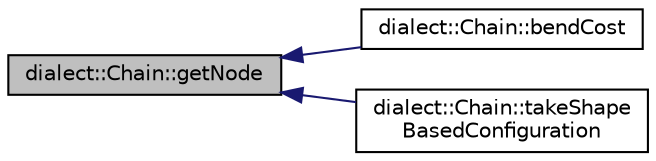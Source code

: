 digraph "dialect::Chain::getNode"
{
  edge [fontname="Helvetica",fontsize="10",labelfontname="Helvetica",labelfontsize="10"];
  node [fontname="Helvetica",fontsize="10",shape=record];
  rankdir="LR";
  Node19 [label="dialect::Chain::getNode",height=0.2,width=0.4,color="black", fillcolor="grey75", style="filled", fontcolor="black"];
  Node19 -> Node20 [dir="back",color="midnightblue",fontsize="10",style="solid",fontname="Helvetica"];
  Node20 [label="dialect::Chain::bendCost",height=0.2,width=0.4,color="black", fillcolor="white", style="filled",URL="$classdialect_1_1Chain.html#a20c42a557b33351ee98a2cdf0b1d84cb",tooltip="Compute the cost of making a given bend shape at a given position in the chain, given the current geo..."];
  Node19 -> Node21 [dir="back",color="midnightblue",fontsize="10",style="solid",fontname="Helvetica"];
  Node21 [label="dialect::Chain::takeShape\lBasedConfiguration",height=0.2,width=0.4,color="black", fillcolor="white", style="filled",URL="$classdialect_1_1Chain.html#a78f0ee5307493976251e723e47ad0664",tooltip="Give this chain an orthogonal configuration best fitting its present geometric shape. "];
}
